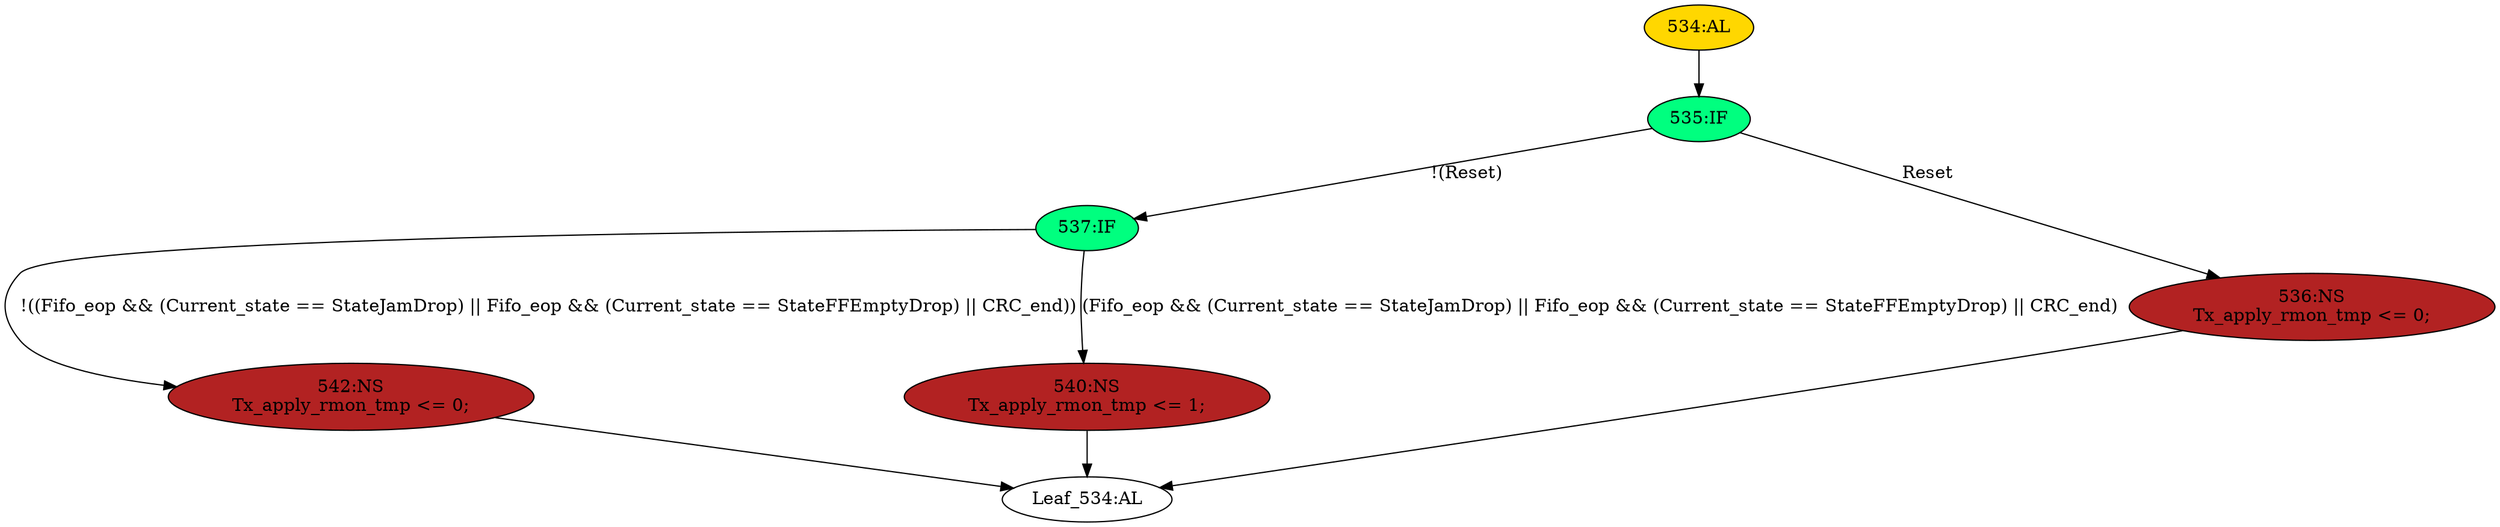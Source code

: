 strict digraph "" {
	node [label="\N"];
	"537:IF"	 [ast="<pyverilog.vparser.ast.IfStatement object at 0x7f104a57c7d0>",
		fillcolor=springgreen,
		label="537:IF",
		statements="[]",
		style=filled,
		typ=IfStatement];
	"542:NS"	 [ast="<pyverilog.vparser.ast.NonblockingSubstitution object at 0x7f104a57c810>",
		fillcolor=firebrick,
		label="542:NS
Tx_apply_rmon_tmp <= 0;",
		statements="[<pyverilog.vparser.ast.NonblockingSubstitution object at 0x7f104a57c810>]",
		style=filled,
		typ=NonblockingSubstitution];
	"537:IF" -> "542:NS"	 [cond="['Fifo_eop', 'Current_state', 'StateJamDrop', 'Fifo_eop', 'Current_state', 'StateFFEmptyDrop', 'CRC_end']",
		label="!((Fifo_eop && (Current_state == StateJamDrop) || Fifo_eop && (Current_state == StateFFEmptyDrop) || CRC_end))",
		lineno=537];
	"540:NS"	 [ast="<pyverilog.vparser.ast.NonblockingSubstitution object at 0x7f104a57c990>",
		fillcolor=firebrick,
		label="540:NS
Tx_apply_rmon_tmp <= 1;",
		statements="[<pyverilog.vparser.ast.NonblockingSubstitution object at 0x7f104a57c990>]",
		style=filled,
		typ=NonblockingSubstitution];
	"537:IF" -> "540:NS"	 [cond="['Fifo_eop', 'Current_state', 'StateJamDrop', 'Fifo_eop', 'Current_state', 'StateFFEmptyDrop', 'CRC_end']",
		label="(Fifo_eop && (Current_state == StateJamDrop) || Fifo_eop && (Current_state == StateFFEmptyDrop) || CRC_end)",
		lineno=537];
	"Leaf_534:AL"	 [def_var="['Tx_apply_rmon_tmp']",
		label="Leaf_534:AL"];
	"542:NS" -> "Leaf_534:AL"	 [cond="[]",
		lineno=None];
	"540:NS" -> "Leaf_534:AL"	 [cond="[]",
		lineno=None];
	"536:NS"	 [ast="<pyverilog.vparser.ast.NonblockingSubstitution object at 0x7f104a57cf50>",
		fillcolor=firebrick,
		label="536:NS
Tx_apply_rmon_tmp <= 0;",
		statements="[<pyverilog.vparser.ast.NonblockingSubstitution object at 0x7f104a57cf50>]",
		style=filled,
		typ=NonblockingSubstitution];
	"536:NS" -> "Leaf_534:AL"	 [cond="[]",
		lineno=None];
	"535:IF"	 [ast="<pyverilog.vparser.ast.IfStatement object at 0x7f104a58a110>",
		fillcolor=springgreen,
		label="535:IF",
		statements="[]",
		style=filled,
		typ=IfStatement];
	"535:IF" -> "537:IF"	 [cond="['Reset']",
		label="!(Reset)",
		lineno=535];
	"535:IF" -> "536:NS"	 [cond="['Reset']",
		label=Reset,
		lineno=535];
	"534:AL"	 [ast="<pyverilog.vparser.ast.Always object at 0x7f104a58a190>",
		clk_sens=True,
		fillcolor=gold,
		label="534:AL",
		sens="['Clk', 'Reset']",
		statements="[]",
		style=filled,
		typ=Always,
		use_var="['Reset', 'StateFFEmptyDrop', 'Current_state', 'Fifo_eop', 'StateJamDrop', 'CRC_end']"];
	"534:AL" -> "535:IF"	 [cond="[]",
		lineno=None];
}
